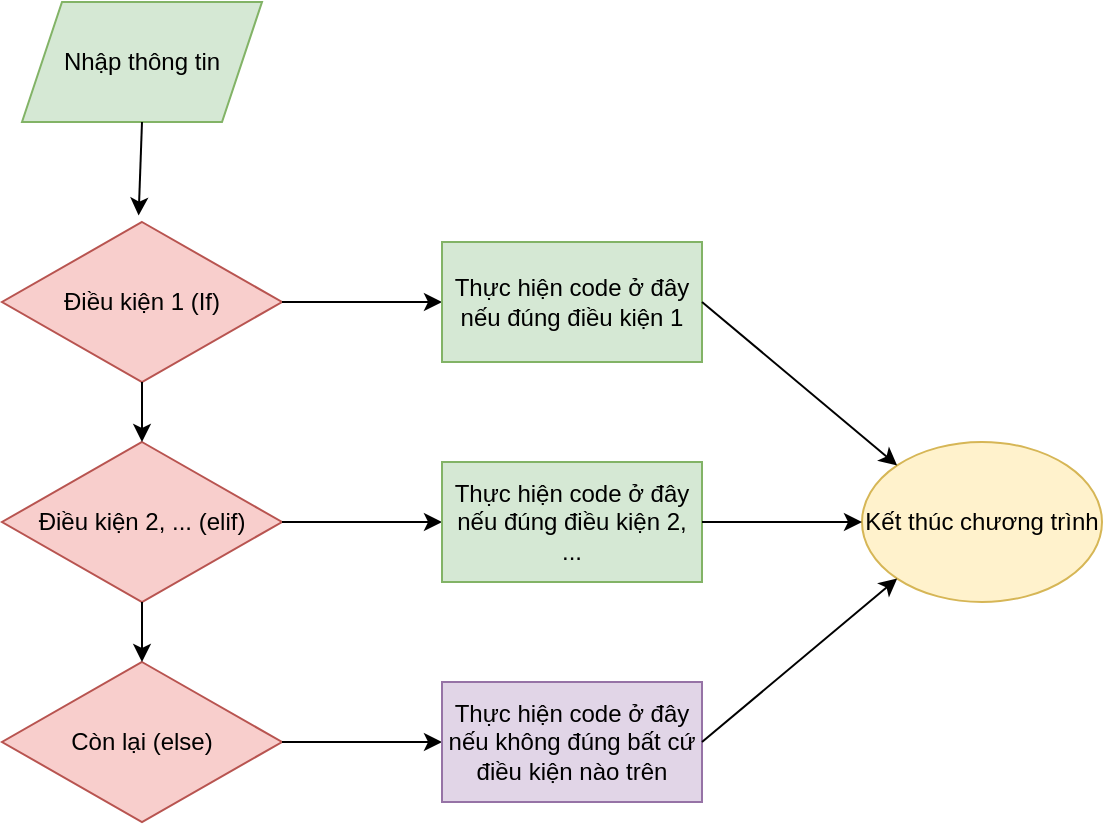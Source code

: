 <mxfile version="22.1.0" type="github">
  <diagram name="Page-1" id="DAIVOXVsl8LXuOjcO-Ce">
    <mxGraphModel dx="890" dy="497" grid="1" gridSize="10" guides="1" tooltips="1" connect="1" arrows="1" fold="1" page="1" pageScale="1" pageWidth="850" pageHeight="1100" math="0" shadow="0">
      <root>
        <mxCell id="0" />
        <mxCell id="1" parent="0" />
        <mxCell id="BZ6oP5d7F09XDa9WED_i-2" value="Điều kiện 1 (If)" style="rhombus;whiteSpace=wrap;html=1;fillColor=#f8cecc;strokeColor=#b85450;" vertex="1" parent="1">
          <mxGeometry x="150" y="210" width="140" height="80" as="geometry" />
        </mxCell>
        <mxCell id="BZ6oP5d7F09XDa9WED_i-3" value="Kết thúc chương trình" style="ellipse;whiteSpace=wrap;html=1;fillColor=#fff2cc;strokeColor=#d6b656;" vertex="1" parent="1">
          <mxGeometry x="580" y="320" width="120" height="80" as="geometry" />
        </mxCell>
        <mxCell id="BZ6oP5d7F09XDa9WED_i-4" value="" style="endArrow=classic;html=1;rounded=0;exitX=1;exitY=0.5;exitDx=0;exitDy=0;" edge="1" parent="1" source="BZ6oP5d7F09XDa9WED_i-2">
          <mxGeometry width="50" height="50" relative="1" as="geometry">
            <mxPoint x="270" y="310" as="sourcePoint" />
            <mxPoint x="370" y="250" as="targetPoint" />
          </mxGeometry>
        </mxCell>
        <mxCell id="BZ6oP5d7F09XDa9WED_i-5" value="Nhập thông tin" style="shape=parallelogram;perimeter=parallelogramPerimeter;whiteSpace=wrap;html=1;fixedSize=1;fillColor=#d5e8d4;strokeColor=#82b366;" vertex="1" parent="1">
          <mxGeometry x="160" y="100" width="120" height="60" as="geometry" />
        </mxCell>
        <mxCell id="BZ6oP5d7F09XDa9WED_i-7" value="" style="endArrow=classic;html=1;rounded=0;exitX=0.5;exitY=1;exitDx=0;exitDy=0;entryX=0.488;entryY=-0.04;entryDx=0;entryDy=0;entryPerimeter=0;" edge="1" parent="1" source="BZ6oP5d7F09XDa9WED_i-5" target="BZ6oP5d7F09XDa9WED_i-2">
          <mxGeometry width="50" height="50" relative="1" as="geometry">
            <mxPoint x="260" y="230" as="sourcePoint" />
            <mxPoint x="310" y="180" as="targetPoint" />
          </mxGeometry>
        </mxCell>
        <mxCell id="BZ6oP5d7F09XDa9WED_i-8" value="Thực hiện code ở đây nếu đúng điều kiện 1" style="rounded=0;whiteSpace=wrap;html=1;fillColor=#d5e8d4;strokeColor=#82b366;" vertex="1" parent="1">
          <mxGeometry x="370" y="220" width="130" height="60" as="geometry" />
        </mxCell>
        <mxCell id="BZ6oP5d7F09XDa9WED_i-9" value="Điều kiện 2, ... (elif)" style="rhombus;whiteSpace=wrap;html=1;fillColor=#f8cecc;strokeColor=#b85450;" vertex="1" parent="1">
          <mxGeometry x="150" y="320" width="140" height="80" as="geometry" />
        </mxCell>
        <mxCell id="BZ6oP5d7F09XDa9WED_i-10" value="" style="endArrow=classic;html=1;rounded=0;exitX=1;exitY=0.5;exitDx=0;exitDy=0;" edge="1" parent="1" source="BZ6oP5d7F09XDa9WED_i-9">
          <mxGeometry width="50" height="50" relative="1" as="geometry">
            <mxPoint x="270" y="420" as="sourcePoint" />
            <mxPoint x="370" y="360" as="targetPoint" />
          </mxGeometry>
        </mxCell>
        <mxCell id="BZ6oP5d7F09XDa9WED_i-11" value="Thực hiện code ở đây nếu đúng điều kiện 2, ..." style="rounded=0;whiteSpace=wrap;html=1;fillColor=#d5e8d4;strokeColor=#82b366;" vertex="1" parent="1">
          <mxGeometry x="370" y="330" width="130" height="60" as="geometry" />
        </mxCell>
        <mxCell id="BZ6oP5d7F09XDa9WED_i-12" value="Còn lại (else)" style="rhombus;whiteSpace=wrap;html=1;fillColor=#f8cecc;strokeColor=#b85450;" vertex="1" parent="1">
          <mxGeometry x="150" y="430" width="140" height="80" as="geometry" />
        </mxCell>
        <mxCell id="BZ6oP5d7F09XDa9WED_i-13" value="" style="endArrow=classic;html=1;rounded=0;exitX=1;exitY=0.5;exitDx=0;exitDy=0;" edge="1" source="BZ6oP5d7F09XDa9WED_i-12" parent="1">
          <mxGeometry width="50" height="50" relative="1" as="geometry">
            <mxPoint x="270" y="530" as="sourcePoint" />
            <mxPoint x="370" y="470" as="targetPoint" />
          </mxGeometry>
        </mxCell>
        <mxCell id="BZ6oP5d7F09XDa9WED_i-14" value="Thực hiện code ở đây nếu không đúng bất cứ điều kiện nào trên" style="rounded=0;whiteSpace=wrap;html=1;fillColor=#e1d5e7;strokeColor=#9673a6;" vertex="1" parent="1">
          <mxGeometry x="370" y="440" width="130" height="60" as="geometry" />
        </mxCell>
        <mxCell id="BZ6oP5d7F09XDa9WED_i-15" value="" style="endArrow=classic;html=1;rounded=0;exitX=0.5;exitY=1;exitDx=0;exitDy=0;entryX=0.5;entryY=0;entryDx=0;entryDy=0;" edge="1" parent="1" source="BZ6oP5d7F09XDa9WED_i-2" target="BZ6oP5d7F09XDa9WED_i-9">
          <mxGeometry width="50" height="50" relative="1" as="geometry">
            <mxPoint x="230" y="170" as="sourcePoint" />
            <mxPoint x="228" y="217" as="targetPoint" />
          </mxGeometry>
        </mxCell>
        <mxCell id="BZ6oP5d7F09XDa9WED_i-16" value="" style="endArrow=classic;html=1;rounded=0;exitX=0.5;exitY=1;exitDx=0;exitDy=0;entryX=0.5;entryY=0;entryDx=0;entryDy=0;" edge="1" parent="1" source="BZ6oP5d7F09XDa9WED_i-9" target="BZ6oP5d7F09XDa9WED_i-12">
          <mxGeometry width="50" height="50" relative="1" as="geometry">
            <mxPoint x="230" y="300" as="sourcePoint" />
            <mxPoint x="230" y="330" as="targetPoint" />
          </mxGeometry>
        </mxCell>
        <mxCell id="BZ6oP5d7F09XDa9WED_i-20" value="" style="endArrow=classic;html=1;rounded=0;exitX=1;exitY=0.5;exitDx=0;exitDy=0;entryX=0;entryY=0;entryDx=0;entryDy=0;" edge="1" parent="1" source="BZ6oP5d7F09XDa9WED_i-8" target="BZ6oP5d7F09XDa9WED_i-3">
          <mxGeometry width="50" height="50" relative="1" as="geometry">
            <mxPoint x="170" y="420" as="sourcePoint" />
            <mxPoint x="220" y="370" as="targetPoint" />
          </mxGeometry>
        </mxCell>
        <mxCell id="BZ6oP5d7F09XDa9WED_i-21" value="" style="endArrow=classic;html=1;rounded=0;exitX=1;exitY=0.5;exitDx=0;exitDy=0;entryX=0;entryY=0.5;entryDx=0;entryDy=0;" edge="1" parent="1" source="BZ6oP5d7F09XDa9WED_i-11" target="BZ6oP5d7F09XDa9WED_i-3">
          <mxGeometry width="50" height="50" relative="1" as="geometry">
            <mxPoint x="510" y="260" as="sourcePoint" />
            <mxPoint x="608" y="342" as="targetPoint" />
          </mxGeometry>
        </mxCell>
        <mxCell id="BZ6oP5d7F09XDa9WED_i-22" value="" style="endArrow=classic;html=1;rounded=0;exitX=1;exitY=0.5;exitDx=0;exitDy=0;entryX=0;entryY=1;entryDx=0;entryDy=0;" edge="1" parent="1" source="BZ6oP5d7F09XDa9WED_i-14" target="BZ6oP5d7F09XDa9WED_i-3">
          <mxGeometry width="50" height="50" relative="1" as="geometry">
            <mxPoint x="510" y="370" as="sourcePoint" />
            <mxPoint x="590" y="370" as="targetPoint" />
          </mxGeometry>
        </mxCell>
      </root>
    </mxGraphModel>
  </diagram>
</mxfile>
